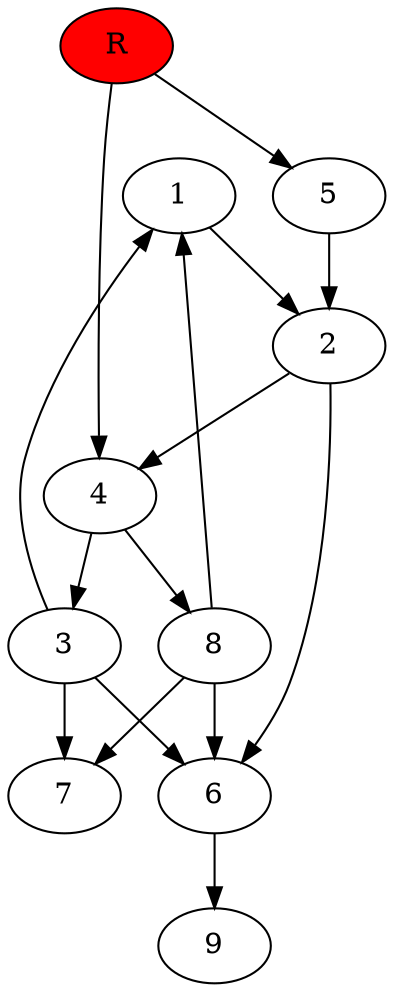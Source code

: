 digraph prb6631 {
	1
	2
	3
	4
	5
	6
	7
	8
	R [fillcolor="#ff0000" style=filled]
	1 -> 2
	2 -> 4
	2 -> 6
	3 -> 1
	3 -> 6
	3 -> 7
	4 -> 3
	4 -> 8
	5 -> 2
	6 -> 9
	8 -> 1
	8 -> 6
	8 -> 7
	R -> 4
	R -> 5
}
